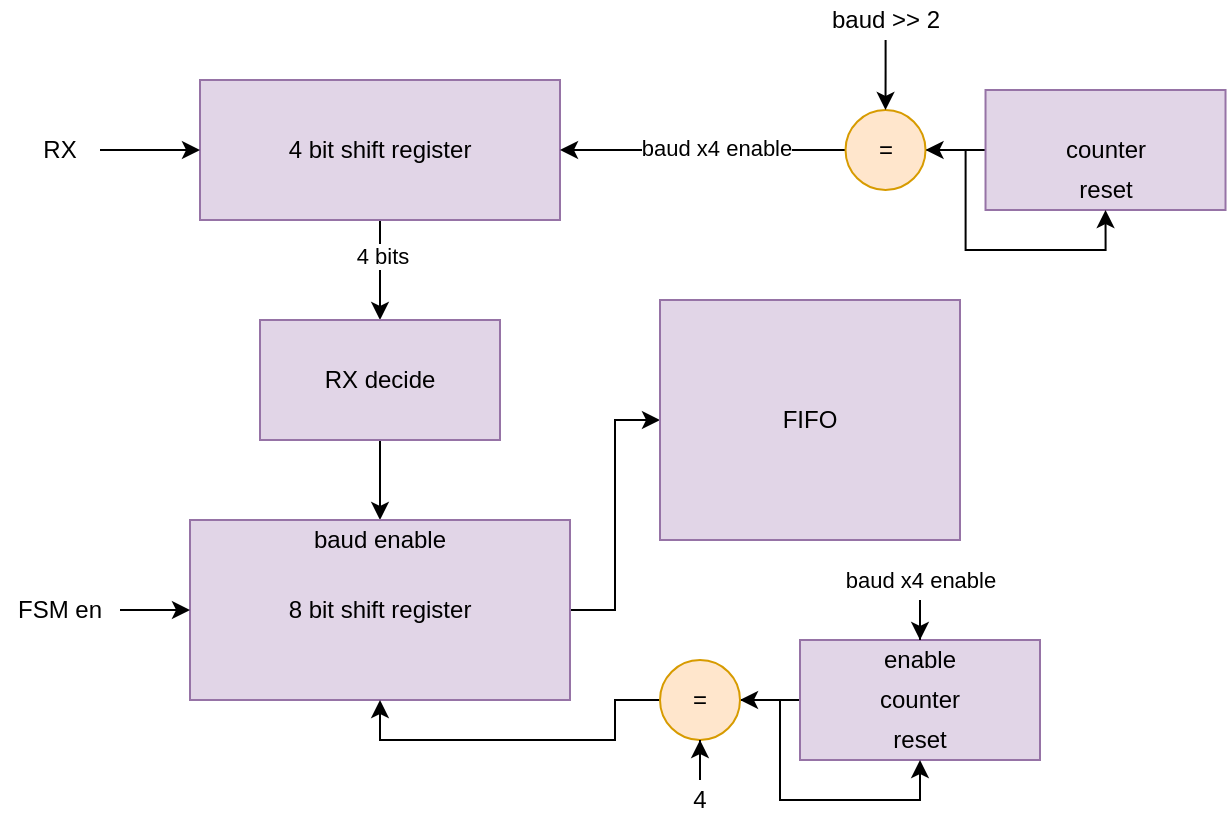 <mxfile version="24.5.3" type="device">
  <diagram name="Page-1" id="_t96Ewz8hRf8Cr2JOSWY">
    <mxGraphModel dx="1050" dy="621" grid="1" gridSize="10" guides="1" tooltips="1" connect="1" arrows="1" fold="1" page="1" pageScale="1" pageWidth="900" pageHeight="1600" math="0" shadow="0">
      <root>
        <mxCell id="0" />
        <mxCell id="1" parent="0" />
        <mxCell id="e1GBL1pbKROA-p7Fh4B_-6" value="" style="edgeStyle=orthogonalEdgeStyle;rounded=0;orthogonalLoop=1;jettySize=auto;html=1;" parent="1" source="e1GBL1pbKROA-p7Fh4B_-1" target="e1GBL1pbKROA-p7Fh4B_-5" edge="1">
          <mxGeometry relative="1" as="geometry" />
        </mxCell>
        <mxCell id="e1GBL1pbKROA-p7Fh4B_-7" value="4 bits" style="edgeLabel;html=1;align=center;verticalAlign=middle;resizable=0;points=[];" parent="e1GBL1pbKROA-p7Fh4B_-6" vertex="1" connectable="0">
          <mxGeometry x="-0.303" y="1" relative="1" as="geometry">
            <mxPoint as="offset" />
          </mxGeometry>
        </mxCell>
        <mxCell id="e1GBL1pbKROA-p7Fh4B_-1" value="4 bit shift register" style="rounded=0;whiteSpace=wrap;html=1;fillColor=#e1d5e7;strokeColor=#9673a6;" parent="1" vertex="1">
          <mxGeometry x="100" y="50" width="180" height="70" as="geometry" />
        </mxCell>
        <mxCell id="e1GBL1pbKROA-p7Fh4B_-4" value="" style="edgeStyle=orthogonalEdgeStyle;rounded=0;orthogonalLoop=1;jettySize=auto;html=1;" parent="1" source="e1GBL1pbKROA-p7Fh4B_-2" target="e1GBL1pbKROA-p7Fh4B_-1" edge="1">
          <mxGeometry relative="1" as="geometry" />
        </mxCell>
        <mxCell id="e1GBL1pbKROA-p7Fh4B_-2" value="RX" style="text;html=1;align=center;verticalAlign=middle;whiteSpace=wrap;rounded=0;" parent="1" vertex="1">
          <mxGeometry x="10" y="70" width="40" height="30" as="geometry" />
        </mxCell>
        <mxCell id="e1GBL1pbKROA-p7Fh4B_-21" value="" style="edgeStyle=orthogonalEdgeStyle;rounded=0;orthogonalLoop=1;jettySize=auto;html=1;" parent="1" source="e1GBL1pbKROA-p7Fh4B_-5" target="e1GBL1pbKROA-p7Fh4B_-8" edge="1">
          <mxGeometry relative="1" as="geometry" />
        </mxCell>
        <mxCell id="e1GBL1pbKROA-p7Fh4B_-5" value="RX decide" style="rounded=0;whiteSpace=wrap;html=1;fillColor=#e1d5e7;strokeColor=#9673a6;" parent="1" vertex="1">
          <mxGeometry x="130" y="170" width="120" height="60" as="geometry" />
        </mxCell>
        <mxCell id="e1GBL1pbKROA-p7Fh4B_-12" value="" style="edgeStyle=orthogonalEdgeStyle;rounded=0;orthogonalLoop=1;jettySize=auto;html=1;" parent="1" source="e1GBL1pbKROA-p7Fh4B_-8" target="e1GBL1pbKROA-p7Fh4B_-11" edge="1">
          <mxGeometry relative="1" as="geometry" />
        </mxCell>
        <mxCell id="e1GBL1pbKROA-p7Fh4B_-8" value="8 bit shift register" style="rounded=0;whiteSpace=wrap;html=1;fillColor=#e1d5e7;strokeColor=#9673a6;" parent="1" vertex="1">
          <mxGeometry x="95" y="270" width="190" height="90" as="geometry" />
        </mxCell>
        <mxCell id="e1GBL1pbKROA-p7Fh4B_-10" value="baud enable" style="text;html=1;align=center;verticalAlign=middle;whiteSpace=wrap;rounded=0;" parent="1" vertex="1">
          <mxGeometry x="150" y="270" width="80" height="20" as="geometry" />
        </mxCell>
        <mxCell id="e1GBL1pbKROA-p7Fh4B_-11" value="FIFO" style="rounded=0;whiteSpace=wrap;html=1;fillColor=#e1d5e7;strokeColor=#9673a6;" parent="1" vertex="1">
          <mxGeometry x="330" y="160" width="150" height="120" as="geometry" />
        </mxCell>
        <mxCell id="e1GBL1pbKROA-p7Fh4B_-15" value="" style="edgeStyle=orthogonalEdgeStyle;rounded=0;orthogonalLoop=1;jettySize=auto;html=1;" parent="1" source="e1GBL1pbKROA-p7Fh4B_-13" target="e1GBL1pbKROA-p7Fh4B_-14" edge="1">
          <mxGeometry relative="1" as="geometry" />
        </mxCell>
        <mxCell id="e1GBL1pbKROA-p7Fh4B_-13" value="counter" style="rounded=0;whiteSpace=wrap;html=1;fillColor=#e1d5e7;strokeColor=#9673a6;" parent="1" vertex="1">
          <mxGeometry x="492.76" y="55" width="120" height="60" as="geometry" />
        </mxCell>
        <mxCell id="e1GBL1pbKROA-p7Fh4B_-16" value="" style="edgeStyle=orthogonalEdgeStyle;rounded=0;orthogonalLoop=1;jettySize=auto;html=1;" parent="1" source="e1GBL1pbKROA-p7Fh4B_-14" target="e1GBL1pbKROA-p7Fh4B_-1" edge="1">
          <mxGeometry relative="1" as="geometry" />
        </mxCell>
        <mxCell id="16dytEveyVmqVJyVcDVO-10" value="baud x4 enable" style="edgeLabel;html=1;align=center;verticalAlign=middle;resizable=0;points=[];" parent="e1GBL1pbKROA-p7Fh4B_-16" vertex="1" connectable="0">
          <mxGeometry x="-0.087" y="-1" relative="1" as="geometry">
            <mxPoint as="offset" />
          </mxGeometry>
        </mxCell>
        <mxCell id="e1GBL1pbKROA-p7Fh4B_-19" style="edgeStyle=orthogonalEdgeStyle;rounded=0;orthogonalLoop=1;jettySize=auto;html=1;entryX=0.5;entryY=1;entryDx=0;entryDy=0;" parent="1" source="e1GBL1pbKROA-p7Fh4B_-14" target="e1GBL1pbKROA-p7Fh4B_-13" edge="1">
          <mxGeometry relative="1" as="geometry" />
        </mxCell>
        <mxCell id="e1GBL1pbKROA-p7Fh4B_-14" value="=" style="ellipse;whiteSpace=wrap;html=1;aspect=fixed;fillColor=#ffe6cc;strokeColor=#d79b00;" parent="1" vertex="1">
          <mxGeometry x="422.76" y="65" width="40" height="40" as="geometry" />
        </mxCell>
        <mxCell id="e1GBL1pbKROA-p7Fh4B_-18" value="" style="edgeStyle=orthogonalEdgeStyle;rounded=0;orthogonalLoop=1;jettySize=auto;html=1;" parent="1" source="e1GBL1pbKROA-p7Fh4B_-17" target="e1GBL1pbKROA-p7Fh4B_-14" edge="1">
          <mxGeometry relative="1" as="geometry" />
        </mxCell>
        <mxCell id="e1GBL1pbKROA-p7Fh4B_-17" value="baud &amp;gt;&amp;gt; 2" style="text;html=1;align=center;verticalAlign=middle;whiteSpace=wrap;rounded=0;" parent="1" vertex="1">
          <mxGeometry x="412.76" y="10" width="60" height="20" as="geometry" />
        </mxCell>
        <mxCell id="e1GBL1pbKROA-p7Fh4B_-20" value="reset" style="text;html=1;align=center;verticalAlign=middle;whiteSpace=wrap;rounded=0;" parent="1" vertex="1">
          <mxGeometry x="512.76" y="95" width="80" height="20" as="geometry" />
        </mxCell>
        <mxCell id="16dytEveyVmqVJyVcDVO-1" value="" style="edgeStyle=orthogonalEdgeStyle;rounded=0;orthogonalLoop=1;jettySize=auto;html=1;" parent="1" source="16dytEveyVmqVJyVcDVO-2" target="16dytEveyVmqVJyVcDVO-4" edge="1">
          <mxGeometry relative="1" as="geometry" />
        </mxCell>
        <mxCell id="16dytEveyVmqVJyVcDVO-2" value="counter" style="rounded=0;whiteSpace=wrap;html=1;fillColor=#e1d5e7;strokeColor=#9673a6;" parent="1" vertex="1">
          <mxGeometry x="400" y="330" width="120" height="60" as="geometry" />
        </mxCell>
        <mxCell id="16dytEveyVmqVJyVcDVO-3" style="edgeStyle=orthogonalEdgeStyle;rounded=0;orthogonalLoop=1;jettySize=auto;html=1;entryX=0.5;entryY=1;entryDx=0;entryDy=0;" parent="1" source="16dytEveyVmqVJyVcDVO-4" target="16dytEveyVmqVJyVcDVO-2" edge="1">
          <mxGeometry relative="1" as="geometry" />
        </mxCell>
        <mxCell id="16dytEveyVmqVJyVcDVO-9" style="edgeStyle=orthogonalEdgeStyle;rounded=0;orthogonalLoop=1;jettySize=auto;html=1;entryX=0.5;entryY=1;entryDx=0;entryDy=0;" parent="1" source="16dytEveyVmqVJyVcDVO-4" target="e1GBL1pbKROA-p7Fh4B_-8" edge="1">
          <mxGeometry relative="1" as="geometry" />
        </mxCell>
        <mxCell id="16dytEveyVmqVJyVcDVO-4" value="=" style="ellipse;whiteSpace=wrap;html=1;aspect=fixed;fillColor=#ffe6cc;strokeColor=#d79b00;" parent="1" vertex="1">
          <mxGeometry x="330" y="340" width="40" height="40" as="geometry" />
        </mxCell>
        <mxCell id="16dytEveyVmqVJyVcDVO-5" value="" style="edgeStyle=orthogonalEdgeStyle;rounded=0;orthogonalLoop=1;jettySize=auto;html=1;" parent="1" source="16dytEveyVmqVJyVcDVO-6" target="16dytEveyVmqVJyVcDVO-4" edge="1">
          <mxGeometry relative="1" as="geometry" />
        </mxCell>
        <mxCell id="16dytEveyVmqVJyVcDVO-6" value="4" style="text;html=1;align=center;verticalAlign=middle;whiteSpace=wrap;rounded=0;" parent="1" vertex="1">
          <mxGeometry x="320" y="400" width="60" height="20" as="geometry" />
        </mxCell>
        <mxCell id="16dytEveyVmqVJyVcDVO-7" value="reset" style="text;html=1;align=center;verticalAlign=middle;whiteSpace=wrap;rounded=0;" parent="1" vertex="1">
          <mxGeometry x="420" y="370" width="80" height="20" as="geometry" />
        </mxCell>
        <mxCell id="16dytEveyVmqVJyVcDVO-11" value="enable" style="text;html=1;align=center;verticalAlign=middle;whiteSpace=wrap;rounded=0;" parent="1" vertex="1">
          <mxGeometry x="430" y="330" width="60" height="20" as="geometry" />
        </mxCell>
        <mxCell id="16dytEveyVmqVJyVcDVO-14" style="edgeStyle=orthogonalEdgeStyle;rounded=0;orthogonalLoop=1;jettySize=auto;html=1;entryX=0.5;entryY=0;entryDx=0;entryDy=0;" parent="1" source="16dytEveyVmqVJyVcDVO-12" target="16dytEveyVmqVJyVcDVO-11" edge="1">
          <mxGeometry relative="1" as="geometry" />
        </mxCell>
        <mxCell id="16dytEveyVmqVJyVcDVO-12" value="&lt;span style=&quot;font-size: 11px; text-wrap: nowrap; background-color: rgb(255, 255, 255);&quot;&gt;baud x4 enable&lt;/span&gt;" style="text;html=1;align=center;verticalAlign=middle;whiteSpace=wrap;rounded=0;" parent="1" vertex="1">
          <mxGeometry x="418.62" y="290" width="82.76" height="20" as="geometry" />
        </mxCell>
        <mxCell id="CH14csRJlorEVwbIsVeE-2" style="edgeStyle=orthogonalEdgeStyle;rounded=0;orthogonalLoop=1;jettySize=auto;html=1;entryX=0;entryY=0.5;entryDx=0;entryDy=0;" edge="1" parent="1" source="CH14csRJlorEVwbIsVeE-1" target="e1GBL1pbKROA-p7Fh4B_-8">
          <mxGeometry relative="1" as="geometry" />
        </mxCell>
        <mxCell id="CH14csRJlorEVwbIsVeE-1" value="FSM en" style="text;html=1;align=center;verticalAlign=middle;whiteSpace=wrap;rounded=0;" vertex="1" parent="1">
          <mxGeometry y="300" width="60" height="30" as="geometry" />
        </mxCell>
      </root>
    </mxGraphModel>
  </diagram>
</mxfile>
